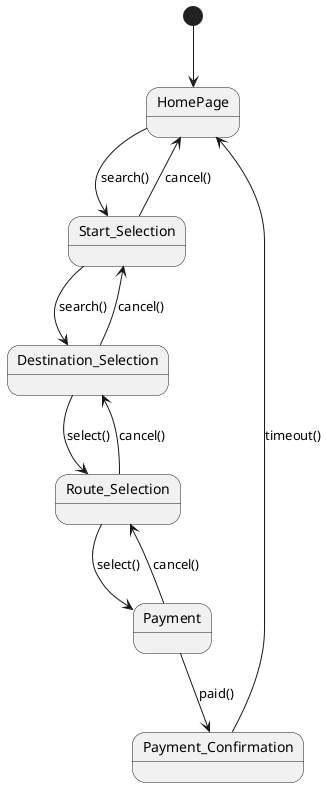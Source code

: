 @startuml
[*] --> HomePage
HomePage --> Start_Selection : search()
Start_Selection --> Destination_Selection : search()
Start_Selection --> HomePage : cancel()
Destination_Selection --> Route_Selection : select()
Destination_Selection --> Start_Selection : cancel()
Route_Selection --> Payment : select()
Route_Selection --> Destination_Selection : cancel()
Payment --> Payment_Confirmation: paid()
Payment_Confirmation --> HomePage : timeout()
Payment --> Route_Selection : cancel()
@enduml